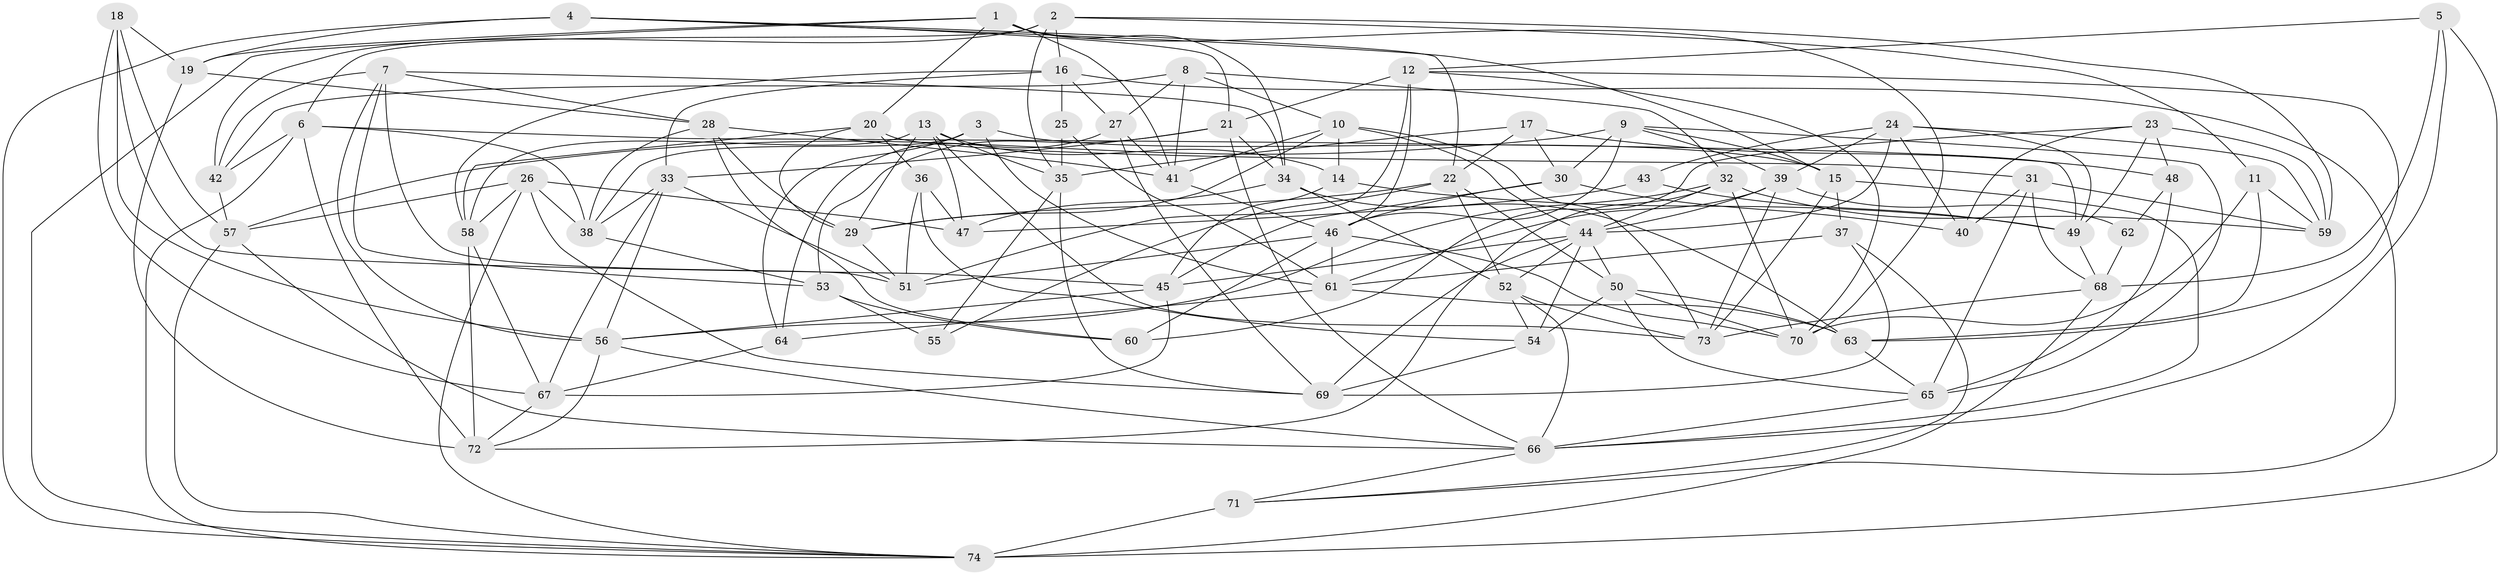 // original degree distribution, {4: 1.0}
// Generated by graph-tools (version 1.1) at 2025/03/03/09/25 03:03:08]
// undirected, 74 vertices, 203 edges
graph export_dot {
graph [start="1"]
  node [color=gray90,style=filled];
  1;
  2;
  3;
  4;
  5;
  6;
  7;
  8;
  9;
  10;
  11;
  12;
  13;
  14;
  15;
  16;
  17;
  18;
  19;
  20;
  21;
  22;
  23;
  24;
  25;
  26;
  27;
  28;
  29;
  30;
  31;
  32;
  33;
  34;
  35;
  36;
  37;
  38;
  39;
  40;
  41;
  42;
  43;
  44;
  45;
  46;
  47;
  48;
  49;
  50;
  51;
  52;
  53;
  54;
  55;
  56;
  57;
  58;
  59;
  60;
  61;
  62;
  63;
  64;
  65;
  66;
  67;
  68;
  69;
  70;
  71;
  72;
  73;
  74;
  1 -- 19 [weight=1.0];
  1 -- 20 [weight=1.0];
  1 -- 34 [weight=1.0];
  1 -- 41 [weight=1.0];
  1 -- 70 [weight=1.0];
  1 -- 74 [weight=1.0];
  2 -- 6 [weight=1.0];
  2 -- 11 [weight=1.0];
  2 -- 16 [weight=1.0];
  2 -- 35 [weight=1.0];
  2 -- 42 [weight=1.0];
  2 -- 59 [weight=1.0];
  3 -- 15 [weight=1.0];
  3 -- 38 [weight=1.0];
  3 -- 61 [weight=1.0];
  3 -- 64 [weight=1.0];
  4 -- 15 [weight=1.0];
  4 -- 19 [weight=2.0];
  4 -- 21 [weight=1.0];
  4 -- 22 [weight=1.0];
  4 -- 74 [weight=1.0];
  5 -- 12 [weight=1.0];
  5 -- 66 [weight=1.0];
  5 -- 68 [weight=1.0];
  5 -- 74 [weight=1.0];
  6 -- 38 [weight=1.0];
  6 -- 42 [weight=1.0];
  6 -- 49 [weight=1.0];
  6 -- 72 [weight=1.0];
  6 -- 74 [weight=1.0];
  7 -- 28 [weight=1.0];
  7 -- 34 [weight=1.0];
  7 -- 42 [weight=1.0];
  7 -- 51 [weight=1.0];
  7 -- 53 [weight=1.0];
  7 -- 56 [weight=1.0];
  8 -- 10 [weight=1.0];
  8 -- 27 [weight=1.0];
  8 -- 32 [weight=1.0];
  8 -- 41 [weight=1.0];
  8 -- 42 [weight=2.0];
  9 -- 15 [weight=1.0];
  9 -- 30 [weight=1.0];
  9 -- 39 [weight=1.0];
  9 -- 46 [weight=1.0];
  9 -- 57 [weight=1.0];
  9 -- 65 [weight=1.0];
  10 -- 14 [weight=1.0];
  10 -- 29 [weight=1.0];
  10 -- 41 [weight=1.0];
  10 -- 44 [weight=1.0];
  10 -- 73 [weight=1.0];
  11 -- 59 [weight=1.0];
  11 -- 63 [weight=1.0];
  11 -- 70 [weight=1.0];
  12 -- 21 [weight=1.0];
  12 -- 46 [weight=1.0];
  12 -- 51 [weight=1.0];
  12 -- 63 [weight=1.0];
  12 -- 70 [weight=1.0];
  13 -- 14 [weight=1.0];
  13 -- 29 [weight=1.0];
  13 -- 35 [weight=1.0];
  13 -- 47 [weight=1.0];
  13 -- 58 [weight=1.0];
  13 -- 73 [weight=1.0];
  14 -- 45 [weight=1.0];
  14 -- 49 [weight=1.0];
  15 -- 37 [weight=1.0];
  15 -- 66 [weight=1.0];
  15 -- 73 [weight=1.0];
  16 -- 25 [weight=1.0];
  16 -- 27 [weight=1.0];
  16 -- 33 [weight=1.0];
  16 -- 58 [weight=1.0];
  16 -- 71 [weight=1.0];
  17 -- 22 [weight=1.0];
  17 -- 30 [weight=1.0];
  17 -- 35 [weight=1.0];
  17 -- 48 [weight=1.0];
  18 -- 19 [weight=1.0];
  18 -- 45 [weight=1.0];
  18 -- 56 [weight=2.0];
  18 -- 57 [weight=1.0];
  18 -- 67 [weight=1.0];
  19 -- 28 [weight=1.0];
  19 -- 72 [weight=1.0];
  20 -- 29 [weight=1.0];
  20 -- 31 [weight=2.0];
  20 -- 36 [weight=1.0];
  20 -- 58 [weight=1.0];
  21 -- 33 [weight=1.0];
  21 -- 34 [weight=1.0];
  21 -- 53 [weight=1.0];
  21 -- 66 [weight=1.0];
  22 -- 29 [weight=1.0];
  22 -- 50 [weight=1.0];
  22 -- 52 [weight=1.0];
  22 -- 55 [weight=1.0];
  23 -- 40 [weight=1.0];
  23 -- 48 [weight=2.0];
  23 -- 49 [weight=1.0];
  23 -- 59 [weight=1.0];
  23 -- 60 [weight=1.0];
  24 -- 39 [weight=1.0];
  24 -- 40 [weight=1.0];
  24 -- 43 [weight=1.0];
  24 -- 44 [weight=1.0];
  24 -- 49 [weight=1.0];
  24 -- 59 [weight=1.0];
  25 -- 35 [weight=1.0];
  25 -- 61 [weight=2.0];
  26 -- 38 [weight=1.0];
  26 -- 47 [weight=1.0];
  26 -- 57 [weight=1.0];
  26 -- 58 [weight=1.0];
  26 -- 69 [weight=1.0];
  26 -- 74 [weight=1.0];
  27 -- 41 [weight=1.0];
  27 -- 64 [weight=2.0];
  27 -- 69 [weight=1.0];
  28 -- 29 [weight=1.0];
  28 -- 38 [weight=1.0];
  28 -- 41 [weight=1.0];
  28 -- 60 [weight=1.0];
  29 -- 51 [weight=1.0];
  30 -- 40 [weight=1.0];
  30 -- 45 [weight=1.0];
  30 -- 46 [weight=2.0];
  31 -- 40 [weight=1.0];
  31 -- 59 [weight=1.0];
  31 -- 65 [weight=1.0];
  31 -- 68 [weight=1.0];
  32 -- 44 [weight=1.0];
  32 -- 56 [weight=1.0];
  32 -- 59 [weight=1.0];
  32 -- 70 [weight=1.0];
  32 -- 72 [weight=1.0];
  33 -- 38 [weight=1.0];
  33 -- 51 [weight=1.0];
  33 -- 56 [weight=1.0];
  33 -- 67 [weight=1.0];
  34 -- 47 [weight=1.0];
  34 -- 52 [weight=1.0];
  34 -- 63 [weight=1.0];
  35 -- 55 [weight=1.0];
  35 -- 69 [weight=1.0];
  36 -- 47 [weight=1.0];
  36 -- 51 [weight=1.0];
  36 -- 54 [weight=1.0];
  37 -- 61 [weight=1.0];
  37 -- 69 [weight=1.0];
  37 -- 71 [weight=1.0];
  38 -- 53 [weight=1.0];
  39 -- 44 [weight=1.0];
  39 -- 61 [weight=1.0];
  39 -- 62 [weight=1.0];
  39 -- 73 [weight=1.0];
  41 -- 46 [weight=1.0];
  42 -- 57 [weight=1.0];
  43 -- 47 [weight=2.0];
  43 -- 49 [weight=1.0];
  44 -- 45 [weight=1.0];
  44 -- 50 [weight=1.0];
  44 -- 52 [weight=1.0];
  44 -- 54 [weight=2.0];
  44 -- 69 [weight=1.0];
  45 -- 56 [weight=1.0];
  45 -- 67 [weight=1.0];
  46 -- 51 [weight=1.0];
  46 -- 60 [weight=1.0];
  46 -- 61 [weight=2.0];
  46 -- 70 [weight=1.0];
  48 -- 62 [weight=2.0];
  48 -- 65 [weight=1.0];
  49 -- 68 [weight=1.0];
  50 -- 54 [weight=1.0];
  50 -- 63 [weight=1.0];
  50 -- 65 [weight=1.0];
  50 -- 70 [weight=1.0];
  52 -- 54 [weight=1.0];
  52 -- 66 [weight=1.0];
  52 -- 73 [weight=1.0];
  53 -- 55 [weight=2.0];
  53 -- 60 [weight=1.0];
  54 -- 69 [weight=1.0];
  56 -- 66 [weight=1.0];
  56 -- 72 [weight=1.0];
  57 -- 66 [weight=1.0];
  57 -- 74 [weight=1.0];
  58 -- 67 [weight=1.0];
  58 -- 72 [weight=1.0];
  61 -- 63 [weight=1.0];
  61 -- 64 [weight=2.0];
  62 -- 68 [weight=1.0];
  63 -- 65 [weight=1.0];
  64 -- 67 [weight=1.0];
  65 -- 66 [weight=1.0];
  66 -- 71 [weight=1.0];
  67 -- 72 [weight=1.0];
  68 -- 73 [weight=1.0];
  68 -- 74 [weight=1.0];
  71 -- 74 [weight=3.0];
}

